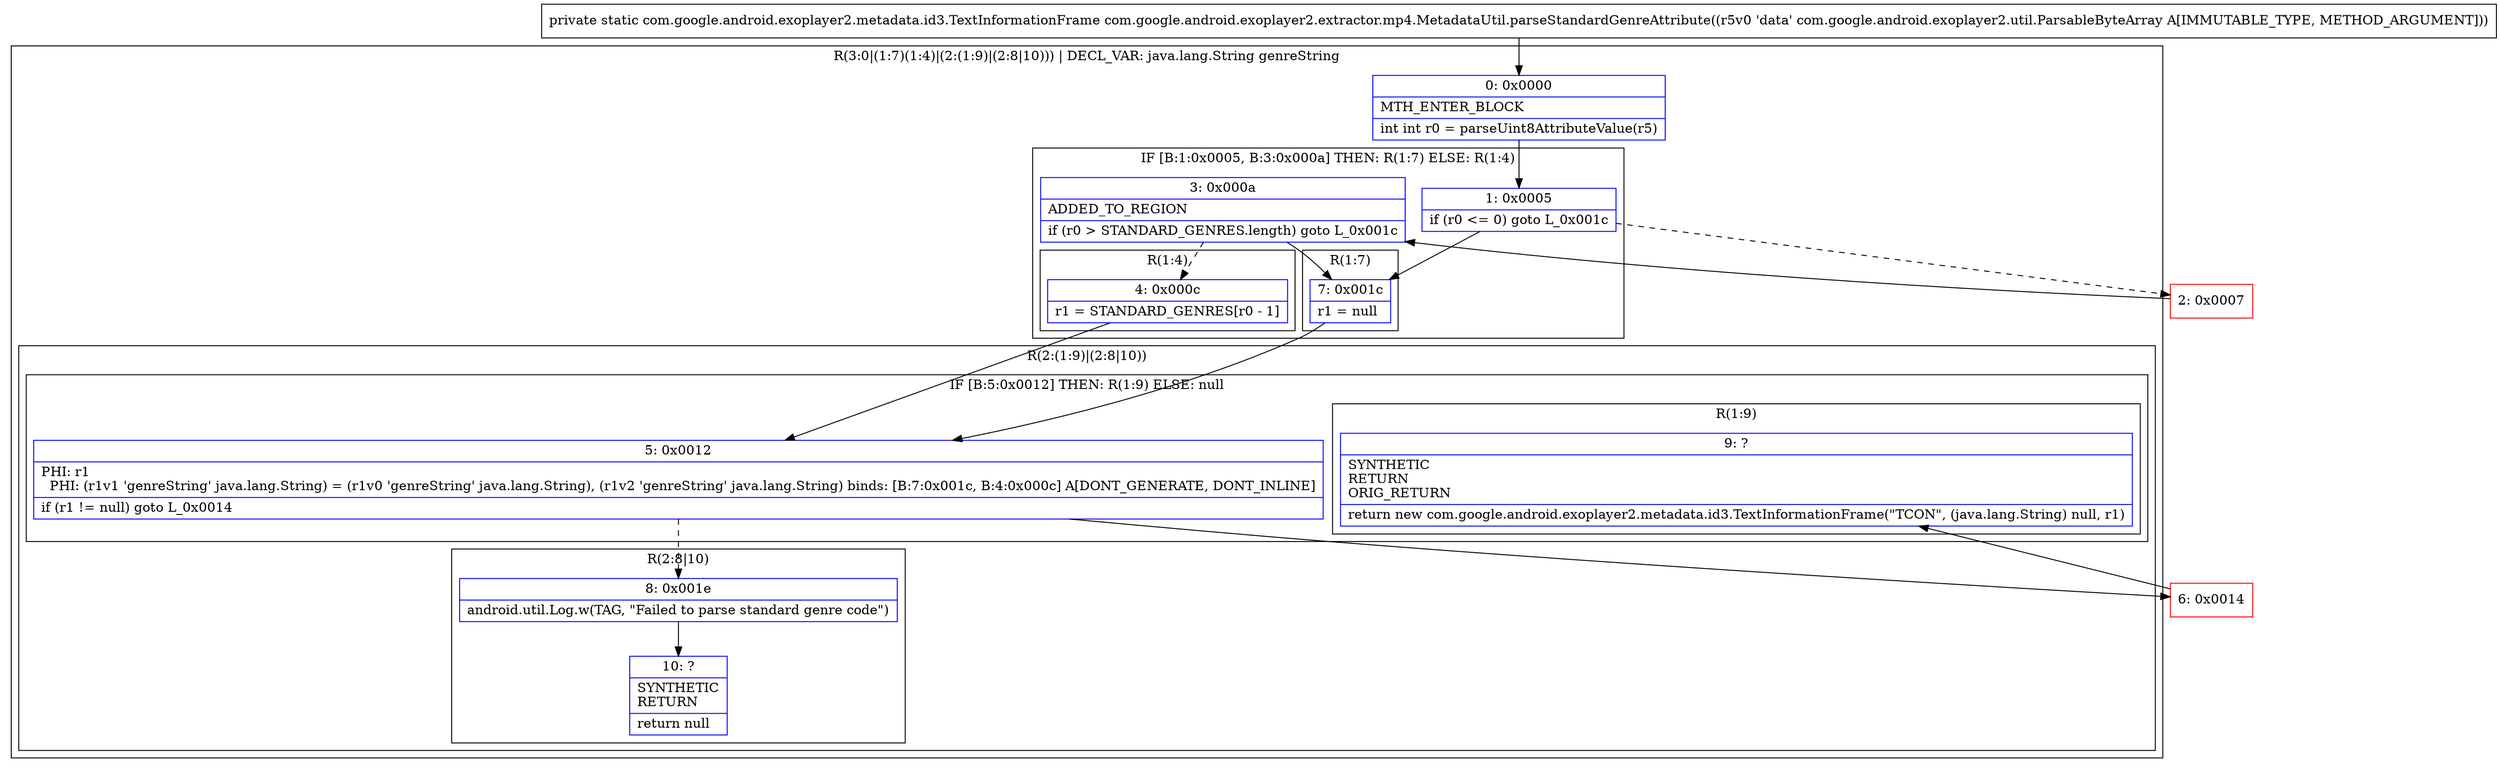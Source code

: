 digraph "CFG forcom.google.android.exoplayer2.extractor.mp4.MetadataUtil.parseStandardGenreAttribute(Lcom\/google\/android\/exoplayer2\/util\/ParsableByteArray;)Lcom\/google\/android\/exoplayer2\/metadata\/id3\/TextInformationFrame;" {
subgraph cluster_Region_255169021 {
label = "R(3:0|(1:7)(1:4)|(2:(1:9)|(2:8|10))) | DECL_VAR: java.lang.String genreString\l";
node [shape=record,color=blue];
Node_0 [shape=record,label="{0\:\ 0x0000|MTH_ENTER_BLOCK\l|int int r0 = parseUint8AttributeValue(r5)\l}"];
subgraph cluster_IfRegion_745451097 {
label = "IF [B:1:0x0005, B:3:0x000a] THEN: R(1:7) ELSE: R(1:4)";
node [shape=record,color=blue];
Node_1 [shape=record,label="{1\:\ 0x0005|if (r0 \<= 0) goto L_0x001c\l}"];
Node_3 [shape=record,label="{3\:\ 0x000a|ADDED_TO_REGION\l|if (r0 \> STANDARD_GENRES.length) goto L_0x001c\l}"];
subgraph cluster_Region_186981343 {
label = "R(1:7)";
node [shape=record,color=blue];
Node_7 [shape=record,label="{7\:\ 0x001c|r1 = null\l}"];
}
subgraph cluster_Region_1843020479 {
label = "R(1:4)";
node [shape=record,color=blue];
Node_4 [shape=record,label="{4\:\ 0x000c|r1 = STANDARD_GENRES[r0 \- 1]\l}"];
}
}
subgraph cluster_Region_839148895 {
label = "R(2:(1:9)|(2:8|10))";
node [shape=record,color=blue];
subgraph cluster_IfRegion_311510755 {
label = "IF [B:5:0x0012] THEN: R(1:9) ELSE: null";
node [shape=record,color=blue];
Node_5 [shape=record,label="{5\:\ 0x0012|PHI: r1 \l  PHI: (r1v1 'genreString' java.lang.String) = (r1v0 'genreString' java.lang.String), (r1v2 'genreString' java.lang.String) binds: [B:7:0x001c, B:4:0x000c] A[DONT_GENERATE, DONT_INLINE]\l|if (r1 != null) goto L_0x0014\l}"];
subgraph cluster_Region_1033251468 {
label = "R(1:9)";
node [shape=record,color=blue];
Node_9 [shape=record,label="{9\:\ ?|SYNTHETIC\lRETURN\lORIG_RETURN\l|return new com.google.android.exoplayer2.metadata.id3.TextInformationFrame(\"TCON\", (java.lang.String) null, r1)\l}"];
}
}
subgraph cluster_Region_1150961331 {
label = "R(2:8|10)";
node [shape=record,color=blue];
Node_8 [shape=record,label="{8\:\ 0x001e|android.util.Log.w(TAG, \"Failed to parse standard genre code\")\l}"];
Node_10 [shape=record,label="{10\:\ ?|SYNTHETIC\lRETURN\l|return null\l}"];
}
}
}
Node_2 [shape=record,color=red,label="{2\:\ 0x0007}"];
Node_6 [shape=record,color=red,label="{6\:\ 0x0014}"];
MethodNode[shape=record,label="{private static com.google.android.exoplayer2.metadata.id3.TextInformationFrame com.google.android.exoplayer2.extractor.mp4.MetadataUtil.parseStandardGenreAttribute((r5v0 'data' com.google.android.exoplayer2.util.ParsableByteArray A[IMMUTABLE_TYPE, METHOD_ARGUMENT])) }"];
MethodNode -> Node_0;
Node_0 -> Node_1;
Node_1 -> Node_2[style=dashed];
Node_1 -> Node_7;
Node_3 -> Node_4[style=dashed];
Node_3 -> Node_7;
Node_7 -> Node_5;
Node_4 -> Node_5;
Node_5 -> Node_6;
Node_5 -> Node_8[style=dashed];
Node_8 -> Node_10;
Node_2 -> Node_3;
Node_6 -> Node_9;
}

